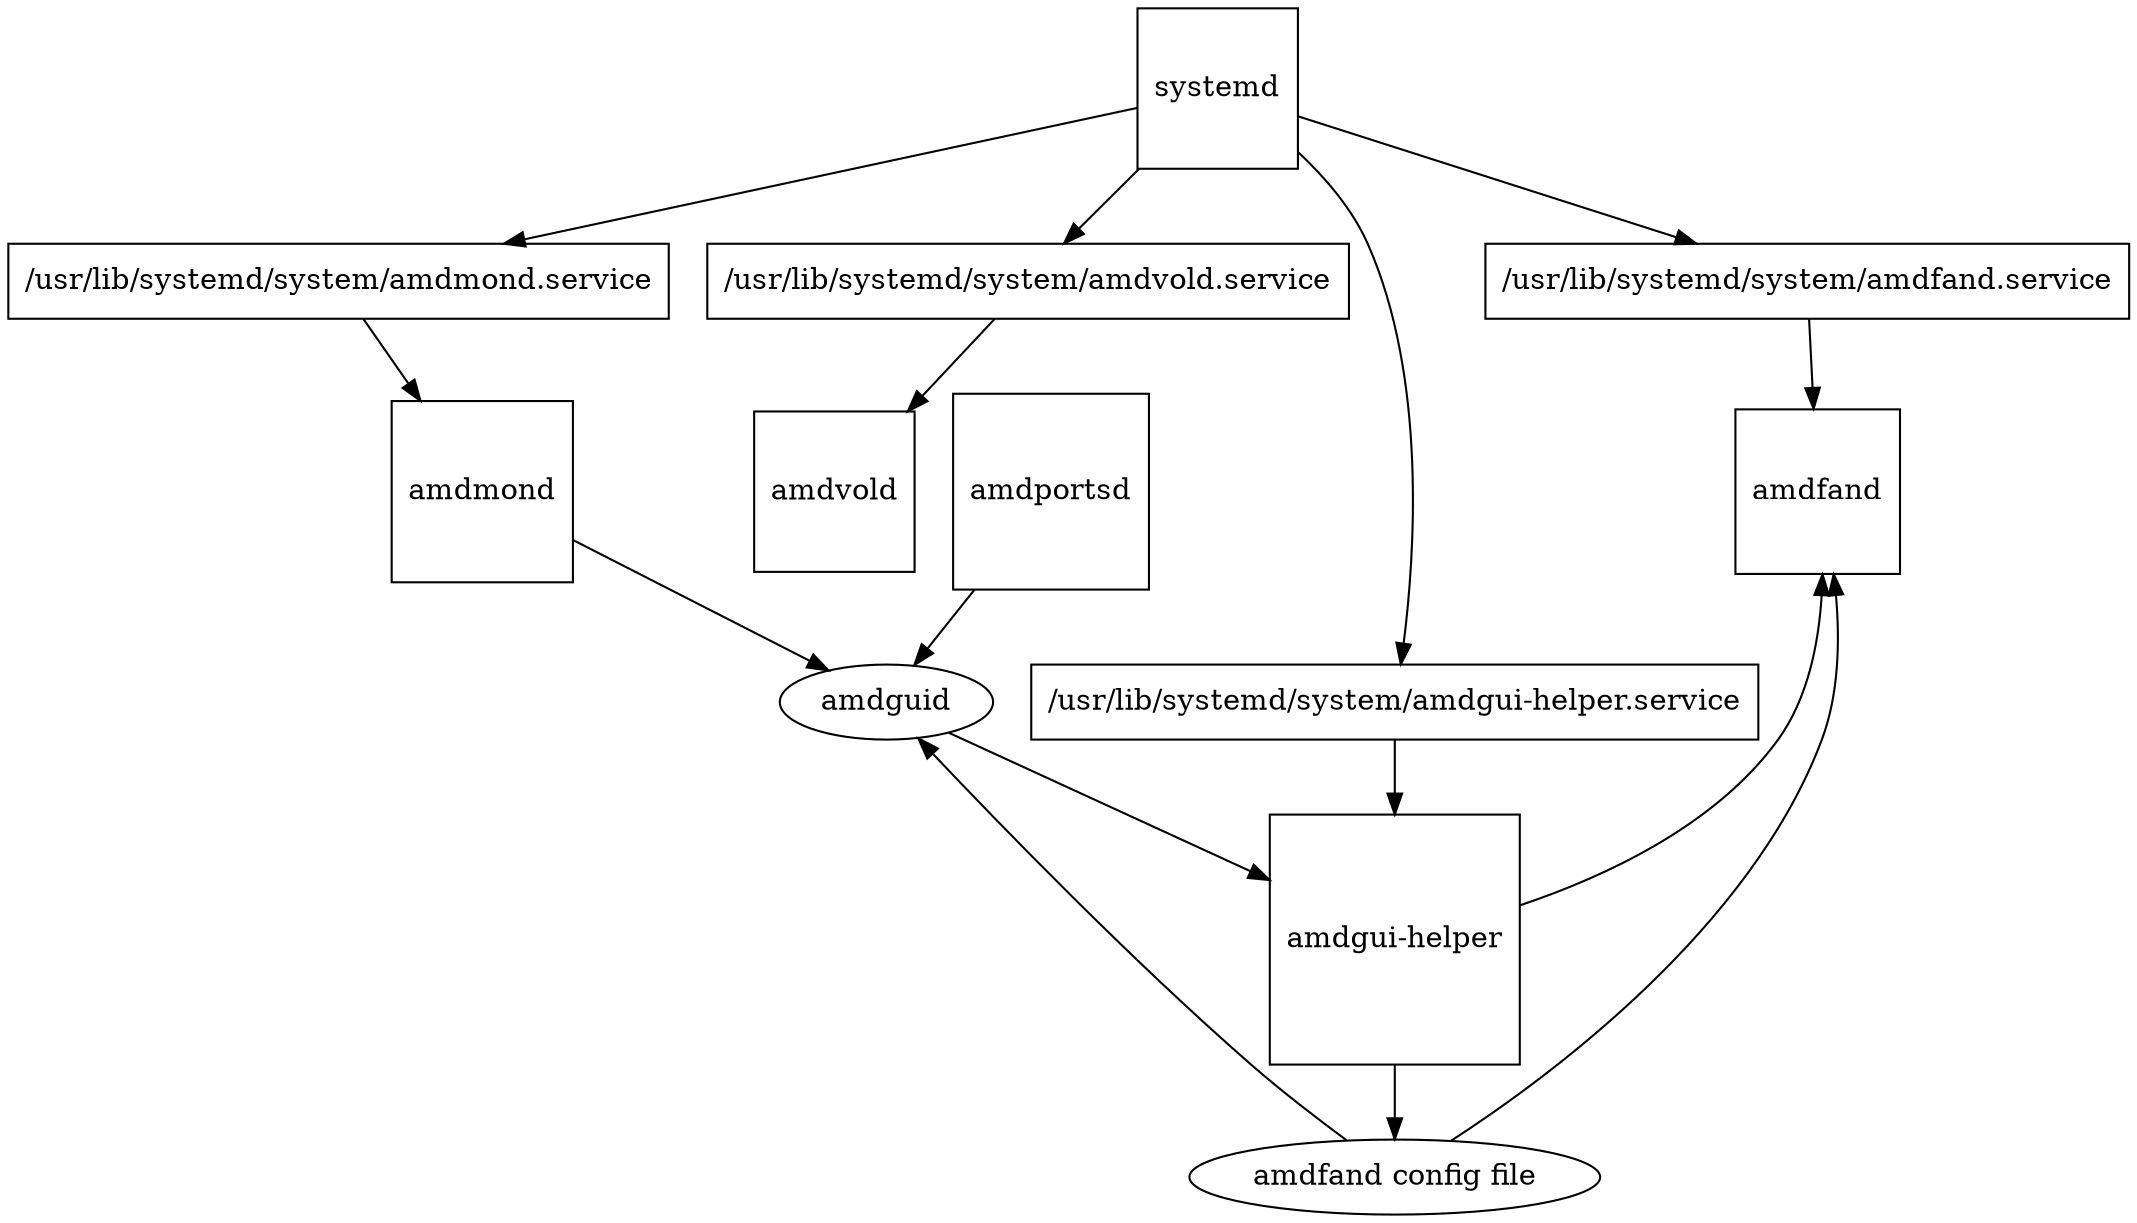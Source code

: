 digraph {
  compound = true;

  amdvold [ shape=square ];
  "amdgui-helper" [ shape=square ];

  subgraph SystemD {
    label = "SystemD";

    systemd [ shape=square ];

    subgraph {
      rank = same;

      amdfand [ shape=square ];
      amdmond [ shape=square ];
      amdportsd [ shape=square ];
    }
  }

  subgraph binaries {
    label = "amdguid";

    amdguid -> "amdgui-helper";
    "amdfand config file" -> { amdguid, amdfand };
    "amdgui-helper" -> { "amdfand config file", amdfand };
    amdmond -> amdguid;
    amdportsd -> amdguid;
  }

  subgraph services {
    "/usr/lib/systemd/system/amdmond.service" [ shape = box ];
    "/usr/lib/systemd/system/amdvold.service" [ shape = box ];
    "/usr/lib/systemd/system/amdgui-helper.service" [ shape = box ];
    "/usr/lib/systemd/system/amdfand.service" [ shape = box ];

    subgraph {

      systemd -> { "/usr/lib/systemd/system/amdmond.service", "/usr/lib/systemd/system/amdvold.service", "/usr/lib/systemd/system/amdgui-helper.service", "/usr/lib/systemd/system/amdfand.service" };

      "/usr/lib/systemd/system/amdmond.service" -> amdmond;
      "/usr/lib/systemd/system/amdvold.service" -> amdvold;
      "/usr/lib/systemd/system/amdgui-helper.service" -> "amdgui-helper";
      "/usr/lib/systemd/system/amdfand.service" -> amdfand;
    }
  }
}

